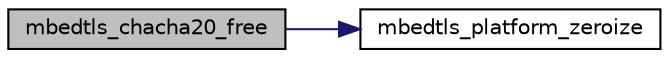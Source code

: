 digraph "mbedtls_chacha20_free"
{
 // LATEX_PDF_SIZE
  edge [fontname="Helvetica",fontsize="10",labelfontname="Helvetica",labelfontsize="10"];
  node [fontname="Helvetica",fontsize="10",shape=record];
  rankdir="LR";
  Node1 [label="mbedtls_chacha20_free",height=0.2,width=0.4,color="black", fillcolor="grey75", style="filled", fontcolor="black",tooltip="This function releases and clears the specified ChaCha20 context."];
  Node1 -> Node2 [color="midnightblue",fontsize="10",style="solid",fontname="Helvetica"];
  Node2 [label="mbedtls_platform_zeroize",height=0.2,width=0.4,color="black", fillcolor="white", style="filled",URL="$dd/dde/platform__util_8c.html#aa4e36b2c1c58d8ad89e1e11b6ebea2d9",tooltip="Securely zeroize a buffer."];
}
